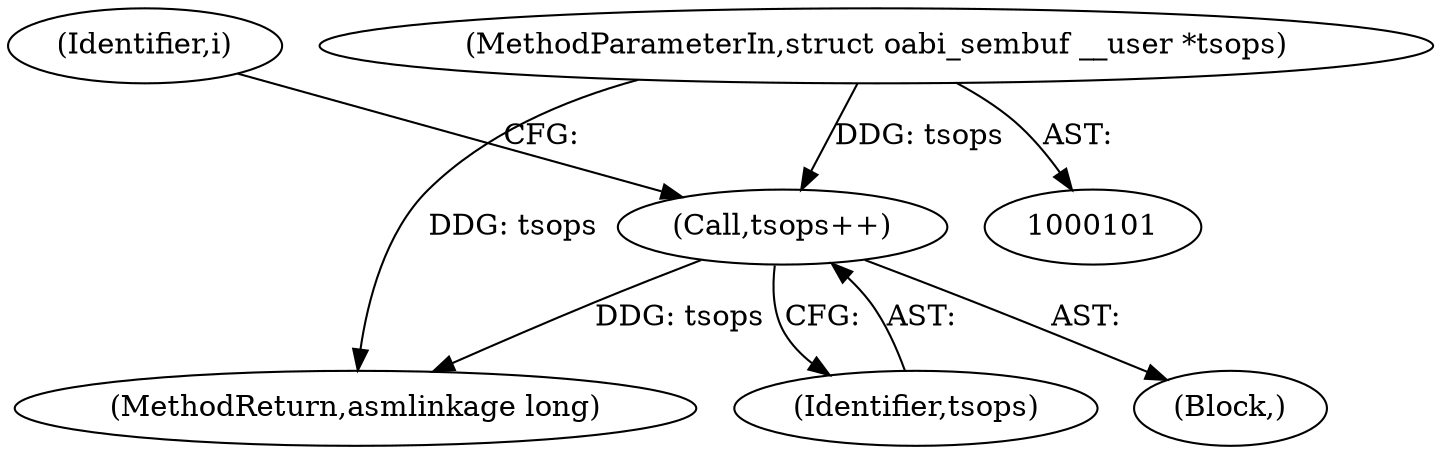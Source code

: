 digraph "0_linux_0f22072ab50cac7983f9660d33974b45184da4f9@pointer" {
"1000103" [label="(MethodParameterIn,struct oabi_sembuf __user *tsops)"];
"1000183" [label="(Call,tsops++)"];
"1000103" [label="(MethodParameterIn,struct oabi_sembuf __user *tsops)"];
"1000229" [label="(MethodReturn,asmlinkage long)"];
"1000148" [label="(Identifier,i)"];
"1000149" [label="(Block,)"];
"1000183" [label="(Call,tsops++)"];
"1000184" [label="(Identifier,tsops)"];
"1000103" -> "1000101"  [label="AST: "];
"1000103" -> "1000229"  [label="DDG: tsops"];
"1000103" -> "1000183"  [label="DDG: tsops"];
"1000183" -> "1000149"  [label="AST: "];
"1000183" -> "1000184"  [label="CFG: "];
"1000184" -> "1000183"  [label="AST: "];
"1000148" -> "1000183"  [label="CFG: "];
"1000183" -> "1000229"  [label="DDG: tsops"];
}
